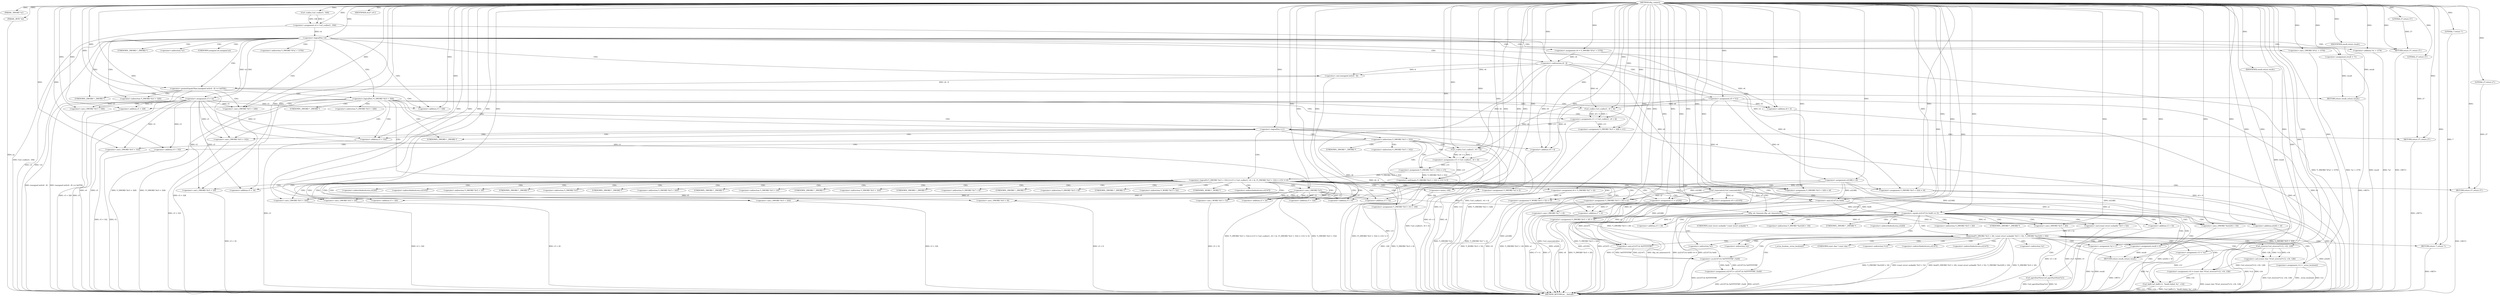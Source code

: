 digraph tftp_connect {  
"1000114" [label = "(METHOD,tftp_connect)" ]
"1000391" [label = "(METHOD_RETURN,int __fastcall)" ]
"1000115" [label = "(PARAM,_DWORD *a1)" ]
"1000116" [label = "(PARAM,_BYTE *a2)" ]
"1000131" [label = "(<operator>.assignment,v4 = Curl_ccalloc(1, 336))" ]
"1000133" [label = "(Curl_ccalloc,Curl_ccalloc(1, 336))" ]
"1000136" [label = "(<operator>.assignment,a1[188] = v4)" ]
"1000142" [label = "(<operator>.logicalNot,!v4)" ]
"1000144" [label = "(RETURN,return 27;,return 27;)" ]
"1000145" [label = "(LITERAL,27,return 27;)" ]
"1000146" [label = "(<operator>.assignment,v5 = v4)" ]
"1000149" [label = "(<operator>.assignment,v6 = *(_DWORD *)(*a1 + 1576))" ]
"1000152" [label = "(<operator>.cast,(_DWORD *)(*a1 + 1576))" ]
"1000154" [label = "(<operator>.addition,*a1 + 1576)" ]
"1000159" [label = "(IDENTIFIER,v6,if ( v6 ))" ]
"1000161" [label = "(<operator>.assignment,result = 71)" ]
"1000165" [label = "(<operator>.greaterEqualsThan,(unsigned int)(v6 - 8) >= 0xFFB1)" ]
"1000166" [label = "(<operator>.cast,(unsigned int)(v6 - 8))" ]
"1000168" [label = "(<operator>.subtraction,v6 - 8)" ]
"1000172" [label = "(RETURN,return result;,return result;)" ]
"1000173" [label = "(IDENTIFIER,result,return result;)" ]
"1000176" [label = "(<operator>.assignment,v6 = 512)" ]
"1000180" [label = "(<operator>.logicalNot,!*(_DWORD *)(v5 + 328))" ]
"1000182" [label = "(<operator>.cast,(_DWORD *)(v5 + 328))" ]
"1000184" [label = "(<operator>.addition,v5 + 328)" ]
"1000188" [label = "(<operator>.assignment,v11 = Curl_ccalloc(1, v6 + 4))" ]
"1000190" [label = "(Curl_ccalloc,Curl_ccalloc(1, v6 + 4))" ]
"1000192" [label = "(<operator>.addition,v6 + 4)" ]
"1000195" [label = "(<operator>.assignment,*(_DWORD *)(v5 + 328) = v11)" ]
"1000197" [label = "(<operator>.cast,(_DWORD *)(v5 + 328))" ]
"1000199" [label = "(<operator>.addition,v5 + 328)" ]
"1000204" [label = "(<operator>.logicalNot,!v11)" ]
"1000206" [label = "(RETURN,return 27;,return 27;)" ]
"1000207" [label = "(LITERAL,27,return 27;)" ]
"1000209" [label = "(<operator>.logicalOr,*(_DWORD *)(v5 + 332) || (v15 = Curl_ccalloc(1, v6 + 4), (*(_DWORD *)(v5 + 332) = v15) != 0))" ]
"1000211" [label = "(<operator>.cast,(_DWORD *)(v5 + 332))" ]
"1000213" [label = "(<operator>.addition,v5 + 332)" ]
"1000217" [label = "(<operator>.assignment,v15 = Curl_ccalloc(1, v6 + 4))" ]
"1000219" [label = "(Curl_ccalloc,Curl_ccalloc(1, v6 + 4))" ]
"1000221" [label = "(<operator>.addition,v6 + 4)" ]
"1000224" [label = "(<operator>.notEquals,(*(_DWORD *)(v5 + 332) = v15) != 0)" ]
"1000225" [label = "(<operator>.assignment,*(_DWORD *)(v5 + 332) = v15)" ]
"1000227" [label = "(<operator>.cast,(_DWORD *)(v5 + 332))" ]
"1000229" [label = "(<operator>.addition,v5 + 332)" ]
"1000235" [label = "(Curl_conncontrol,Curl_conncontrol(a1, 1))" ]
"1000238" [label = "(<operator>.assignment,v7 = a1[20])" ]
"1000243" [label = "(<operator>.assignment,v8 = a1[105])" ]
"1000248" [label = "(<operator>.assignment,*(_DWORD *)(v5 + 16) = a1)" ]
"1000250" [label = "(<operator>.cast,(_DWORD *)(v5 + 16))" ]
"1000252" [label = "(<operator>.addition,v5 + 16)" ]
"1000256" [label = "(<operator>.assignment,*(_DWORD *)v5 = 0)" ]
"1000258" [label = "(<operator>.cast,(_DWORD *)v5)" ]
"1000262" [label = "(<operator>.assignment,*(_DWORD *)(v5 + 320) = v6)" ]
"1000264" [label = "(<operator>.cast,(_DWORD *)(v5 + 320))" ]
"1000266" [label = "(<operator>.addition,v5 + 320)" ]
"1000270" [label = "(<operator>.assignment,*(_DWORD *)(v5 + 20) = v8)" ]
"1000272" [label = "(<operator>.cast,(_DWORD *)(v5 + 20))" ]
"1000274" [label = "(<operator>.addition,v5 + 20)" ]
"1000278" [label = "(<operator>.assignment,*(_DWORD *)(v5 + 324) = v6)" ]
"1000280" [label = "(<operator>.cast,(_DWORD *)(v5 + 324))" ]
"1000282" [label = "(<operator>.addition,v5 + 324)" ]
"1000286" [label = "(<operator>.assignment,v9 = *(_DWORD *)(v7 + 4))" ]
"1000289" [label = "(<operator>.cast,(_DWORD *)(v7 + 4))" ]
"1000291" [label = "(<operator>.addition,v7 + 4)" ]
"1000294" [label = "(<operator>.assignment,*(_DWORD *)(v5 + 8) = -100)" ]
"1000296" [label = "(<operator>.cast,(_DWORD *)(v5 + 8))" ]
"1000298" [label = "(<operator>.addition,v5 + 8)" ]
"1000301" [label = "(<operator>.minus,-100)" ]
"1000303" [label = "(<operator>.assignment,*(_WORD *)(v5 + 52) = v9)" ]
"1000305" [label = "(<operator>.cast,(_WORD *)(v5 + 52))" ]
"1000307" [label = "(<operator>.addition,v5 + 52)" ]
"1000311" [label = "(tftp_set_timeouts,tftp_set_timeouts(v5))" ]
"1000314" [label = "(<operator>.equals,(a1[147] & 0x40) == 0)" ]
"1000315" [label = "(<operator>.and,a1[147] & 0x40)" ]
"1000323" [label = "(bind,bind(*(_DWORD *)(v5 + 20), (const struct sockaddr *)(v5 + 52), *(_DWORD *)(a1[20] + 16)))" ]
"1000325" [label = "(<operator>.cast,(_DWORD *)(v5 + 20))" ]
"1000327" [label = "(<operator>.addition,v5 + 20)" ]
"1000330" [label = "(<operator>.cast,(const struct sockaddr *)(v5 + 52))" ]
"1000332" [label = "(<operator>.addition,v5 + 52)" ]
"1000336" [label = "(<operator>.cast,(_DWORD *)(a1[20] + 16))" ]
"1000338" [label = "(<operator>.addition,a1[20] + 16)" ]
"1000344" [label = "(<operator>.assignment,v13 = *a1)" ]
"1000348" [label = "(<operator>.assignment,v12 = _errno_location())" ]
"1000351" [label = "(<operator>.assignment,v14 = (const char *)Curl_strerror(*v12, v16, 128))" ]
"1000353" [label = "(<operator>.cast,(const char *)Curl_strerror(*v12, v16, 128))" ]
"1000355" [label = "(Curl_strerror,Curl_strerror(*v12, v16, 128))" ]
"1000360" [label = "(Curl_failf,Curl_failf(v13, \"bind() failed; %s\", v14))" ]
"1000364" [label = "(RETURN,return 7;,return 7;)" ]
"1000365" [label = "(LITERAL,7,return 7;)" ]
"1000366" [label = "(<operator>.assignment,a1[147] = a1[147] & 0xFFFFFFBF | 0x40)" ]
"1000370" [label = "(<operator>.or,a1[147] & 0xFFFFFFBF | 0x40)" ]
"1000371" [label = "(<operator>.and,a1[147] & 0xFFFFFFBF)" ]
"1000377" [label = "(Curl_pgrsStartNow,Curl_pgrsStartNow(*a1))" ]
"1000380" [label = "(<operator>.assignment,result = 0)" ]
"1000383" [label = "(<operator>.assignment,*a2 = 1)" ]
"1000387" [label = "(RETURN,return result;,return result;)" ]
"1000388" [label = "(IDENTIFIER,result,return result;)" ]
"1000389" [label = "(RETURN,return 27;,return 27;)" ]
"1000390" [label = "(LITERAL,27,return 27;)" ]
"1000151" [label = "(<operator>.indirection,*(_DWORD *)(*a1 + 1576))" ]
"1000153" [label = "(UNKNOWN,_DWORD *,_DWORD *)" ]
"1000155" [label = "(<operator>.indirection,*a1)" ]
"1000167" [label = "(UNKNOWN,unsigned int,unsigned int)" ]
"1000181" [label = "(<operator>.indirection,*(_DWORD *)(v5 + 328))" ]
"1000183" [label = "(UNKNOWN,_DWORD *,_DWORD *)" ]
"1000196" [label = "(<operator>.indirection,*(_DWORD *)(v5 + 328))" ]
"1000198" [label = "(UNKNOWN,_DWORD *,_DWORD *)" ]
"1000210" [label = "(<operator>.indirection,*(_DWORD *)(v5 + 332))" ]
"1000212" [label = "(UNKNOWN,_DWORD *,_DWORD *)" ]
"1000226" [label = "(<operator>.indirection,*(_DWORD *)(v5 + 332))" ]
"1000228" [label = "(UNKNOWN,_DWORD *,_DWORD *)" ]
"1000240" [label = "(<operator>.indirectIndexAccess,a1[20])" ]
"1000245" [label = "(<operator>.indirectIndexAccess,a1[105])" ]
"1000249" [label = "(<operator>.indirection,*(_DWORD *)(v5 + 16))" ]
"1000251" [label = "(UNKNOWN,_DWORD *,_DWORD *)" ]
"1000257" [label = "(<operator>.indirection,*(_DWORD *)v5)" ]
"1000259" [label = "(UNKNOWN,_DWORD *,_DWORD *)" ]
"1000263" [label = "(<operator>.indirection,*(_DWORD *)(v5 + 320))" ]
"1000265" [label = "(UNKNOWN,_DWORD *,_DWORD *)" ]
"1000271" [label = "(<operator>.indirection,*(_DWORD *)(v5 + 20))" ]
"1000273" [label = "(UNKNOWN,_DWORD *,_DWORD *)" ]
"1000279" [label = "(<operator>.indirection,*(_DWORD *)(v5 + 324))" ]
"1000281" [label = "(UNKNOWN,_DWORD *,_DWORD *)" ]
"1000288" [label = "(<operator>.indirection,*(_DWORD *)(v7 + 4))" ]
"1000290" [label = "(UNKNOWN,_DWORD *,_DWORD *)" ]
"1000295" [label = "(<operator>.indirection,*(_DWORD *)(v5 + 8))" ]
"1000297" [label = "(UNKNOWN,_DWORD *,_DWORD *)" ]
"1000304" [label = "(<operator>.indirection,*(_WORD *)(v5 + 52))" ]
"1000306" [label = "(UNKNOWN,_WORD *,_WORD *)" ]
"1000316" [label = "(<operator>.indirectIndexAccess,a1[147])" ]
"1000324" [label = "(<operator>.indirection,*(_DWORD *)(v5 + 20))" ]
"1000326" [label = "(UNKNOWN,_DWORD *,_DWORD *)" ]
"1000331" [label = "(UNKNOWN,const struct sockaddr *,const struct sockaddr *)" ]
"1000335" [label = "(<operator>.indirection,*(_DWORD *)(a1[20] + 16))" ]
"1000337" [label = "(UNKNOWN,_DWORD *,_DWORD *)" ]
"1000339" [label = "(<operator>.indirectIndexAccess,a1[20])" ]
"1000346" [label = "(<operator>.indirection,*a1)" ]
"1000350" [label = "(_errno_location,_errno_location())" ]
"1000354" [label = "(UNKNOWN,const char *,const char *)" ]
"1000356" [label = "(<operator>.indirection,*v12)" ]
"1000367" [label = "(<operator>.indirectIndexAccess,a1[147])" ]
"1000372" [label = "(<operator>.indirectIndexAccess,a1[147])" ]
"1000378" [label = "(<operator>.indirection,*a1)" ]
"1000384" [label = "(<operator>.indirection,*a2)" ]
  "1000206" -> "1000391"  [ label = "DDG: <RET>"] 
  "1000389" -> "1000391"  [ label = "DDG: <RET>"] 
  "1000364" -> "1000391"  [ label = "DDG: <RET>"] 
  "1000144" -> "1000391"  [ label = "DDG: <RET>"] 
  "1000172" -> "1000391"  [ label = "DDG: <RET>"] 
  "1000387" -> "1000391"  [ label = "DDG: <RET>"] 
  "1000351" -> "1000391"  [ label = "DDG: (const char *)Curl_strerror(*v12, v16, 128)"] 
  "1000190" -> "1000391"  [ label = "DDG: v6 + 4"] 
  "1000325" -> "1000391"  [ label = "DDG: v5 + 20"] 
  "1000180" -> "1000391"  [ label = "DDG: *(_DWORD *)(v5 + 328)"] 
  "1000142" -> "1000391"  [ label = "DDG: v4"] 
  "1000204" -> "1000391"  [ label = "DDG: v11"] 
  "1000199" -> "1000391"  [ label = "DDG: v5"] 
  "1000294" -> "1000391"  [ label = "DDG: *(_DWORD *)(v5 + 8)"] 
  "1000315" -> "1000391"  [ label = "DDG: a1[147]"] 
  "1000323" -> "1000391"  [ label = "DDG: *(_DWORD *)(a1[20] + 16)"] 
  "1000305" -> "1000391"  [ label = "DDG: v5 + 52"] 
  "1000197" -> "1000391"  [ label = "DDG: v5 + 328"] 
  "1000165" -> "1000391"  [ label = "DDG: (unsigned int)(v6 - 8)"] 
  "1000323" -> "1000391"  [ label = "DDG: (const struct sockaddr *)(v5 + 52)"] 
  "1000142" -> "1000391"  [ label = "DDG: !v4"] 
  "1000182" -> "1000391"  [ label = "DDG: v5 + 328"] 
  "1000211" -> "1000391"  [ label = "DDG: v5 + 332"] 
  "1000229" -> "1000391"  [ label = "DDG: v5"] 
  "1000323" -> "1000391"  [ label = "DDG: bind(*(_DWORD *)(v5 + 20), (const struct sockaddr *)(v5 + 52), *(_DWORD *)(a1[20] + 16))"] 
  "1000227" -> "1000391"  [ label = "DDG: v5 + 332"] 
  "1000219" -> "1000391"  [ label = "DDG: v6 + 4"] 
  "1000353" -> "1000391"  [ label = "DDG: Curl_strerror(*v12, v16, 128)"] 
  "1000296" -> "1000391"  [ label = "DDG: v5 + 8"] 
  "1000355" -> "1000391"  [ label = "DDG: *v12"] 
  "1000383" -> "1000391"  [ label = "DDG: *a2"] 
  "1000272" -> "1000391"  [ label = "DDG: v5 + 20"] 
  "1000136" -> "1000391"  [ label = "DDG: a1[188]"] 
  "1000294" -> "1000391"  [ label = "DDG: -100"] 
  "1000366" -> "1000391"  [ label = "DDG: a1[147] & 0xFFFFFFBF | 0x40"] 
  "1000213" -> "1000391"  [ label = "DDG: v5"] 
  "1000264" -> "1000391"  [ label = "DDG: v5 + 320"] 
  "1000131" -> "1000391"  [ label = "DDG: Curl_ccalloc(1, 336)"] 
  "1000291" -> "1000391"  [ label = "DDG: v7"] 
  "1000224" -> "1000391"  [ label = "DDG: (*(_DWORD *)(v5 + 332) = v15) != 0"] 
  "1000180" -> "1000391"  [ label = "DDG: !*(_DWORD *)(v5 + 328)"] 
  "1000204" -> "1000391"  [ label = "DDG: !v11"] 
  "1000146" -> "1000391"  [ label = "DDG: v4"] 
  "1000303" -> "1000391"  [ label = "DDG: v9"] 
  "1000146" -> "1000391"  [ label = "DDG: v5"] 
  "1000154" -> "1000391"  [ label = "DDG: *a1"] 
  "1000280" -> "1000391"  [ label = "DDG: v5 + 324"] 
  "1000188" -> "1000391"  [ label = "DDG: Curl_ccalloc(1, v6 + 4)"] 
  "1000116" -> "1000391"  [ label = "DDG: a2"] 
  "1000270" -> "1000391"  [ label = "DDG: v8"] 
  "1000270" -> "1000391"  [ label = "DDG: *(_DWORD *)(v5 + 20)"] 
  "1000262" -> "1000391"  [ label = "DDG: *(_DWORD *)(v5 + 320)"] 
  "1000303" -> "1000391"  [ label = "DDG: *(_WORD *)(v5 + 52)"] 
  "1000348" -> "1000391"  [ label = "DDG: _errno_location()"] 
  "1000344" -> "1000391"  [ label = "DDG: *a1"] 
  "1000366" -> "1000391"  [ label = "DDG: a1[147]"] 
  "1000377" -> "1000391"  [ label = "DDG: *a1"] 
  "1000286" -> "1000391"  [ label = "DDG: *(_DWORD *)(v7 + 4)"] 
  "1000225" -> "1000391"  [ label = "DDG: v15"] 
  "1000248" -> "1000391"  [ label = "DDG: a1"] 
  "1000360" -> "1000391"  [ label = "DDG: v13"] 
  "1000221" -> "1000391"  [ label = "DDG: v6"] 
  "1000192" -> "1000391"  [ label = "DDG: v6"] 
  "1000278" -> "1000391"  [ label = "DDG: *(_DWORD *)(v5 + 324)"] 
  "1000314" -> "1000391"  [ label = "DDG: (a1[147] & 0x40) == 0"] 
  "1000248" -> "1000391"  [ label = "DDG: *(_DWORD *)(v5 + 16)"] 
  "1000250" -> "1000391"  [ label = "DDG: v5 + 16"] 
  "1000289" -> "1000391"  [ label = "DDG: v7 + 4"] 
  "1000311" -> "1000391"  [ label = "DDG: tftp_set_timeouts(v5)"] 
  "1000330" -> "1000391"  [ label = "DDG: v5 + 52"] 
  "1000348" -> "1000391"  [ label = "DDG: v12"] 
  "1000256" -> "1000391"  [ label = "DDG: *(_DWORD *)v5"] 
  "1000209" -> "1000391"  [ label = "DDG: *(_DWORD *)(v5 + 332) || (v15 = Curl_ccalloc(1, v6 + 4), (*(_DWORD *)(v5 + 332) = v15) != 0)"] 
  "1000314" -> "1000391"  [ label = "DDG: a1[147] & 0x40"] 
  "1000176" -> "1000391"  [ label = "DDG: v6"] 
  "1000377" -> "1000391"  [ label = "DDG: Curl_pgrsStartNow(*a1)"] 
  "1000195" -> "1000391"  [ label = "DDG: *(_DWORD *)(v5 + 328)"] 
  "1000168" -> "1000391"  [ label = "DDG: v6"] 
  "1000338" -> "1000391"  [ label = "DDG: a1[20]"] 
  "1000360" -> "1000391"  [ label = "DDG: v14"] 
  "1000209" -> "1000391"  [ label = "DDG: *(_DWORD *)(v5 + 332)"] 
  "1000152" -> "1000391"  [ label = "DDG: *a1 + 1576"] 
  "1000238" -> "1000391"  [ label = "DDG: a1[20]"] 
  "1000243" -> "1000391"  [ label = "DDG: a1[105]"] 
  "1000336" -> "1000391"  [ label = "DDG: a1[20] + 16"] 
  "1000380" -> "1000391"  [ label = "DDG: result"] 
  "1000370" -> "1000391"  [ label = "DDG: a1[147] & 0xFFFFFFBF"] 
  "1000323" -> "1000391"  [ label = "DDG: *(_DWORD *)(v5 + 20)"] 
  "1000355" -> "1000391"  [ label = "DDG: v16"] 
  "1000311" -> "1000391"  [ label = "DDG: v5"] 
  "1000166" -> "1000391"  [ label = "DDG: v6 - 8"] 
  "1000165" -> "1000391"  [ label = "DDG: (unsigned int)(v6 - 8) >= 0xFFB1"] 
  "1000217" -> "1000391"  [ label = "DDG: Curl_ccalloc(1, v6 + 4)"] 
  "1000161" -> "1000391"  [ label = "DDG: result"] 
  "1000149" -> "1000391"  [ label = "DDG: *(_DWORD *)(*a1 + 1576)"] 
  "1000235" -> "1000391"  [ label = "DDG: Curl_conncontrol(a1, 1)"] 
  "1000278" -> "1000391"  [ label = "DDG: v6"] 
  "1000332" -> "1000391"  [ label = "DDG: v5"] 
  "1000360" -> "1000391"  [ label = "DDG: Curl_failf(v13, \"bind() failed; %s\", v14)"] 
  "1000114" -> "1000115"  [ label = "DDG: "] 
  "1000114" -> "1000116"  [ label = "DDG: "] 
  "1000133" -> "1000131"  [ label = "DDG: 1"] 
  "1000133" -> "1000131"  [ label = "DDG: 336"] 
  "1000114" -> "1000131"  [ label = "DDG: "] 
  "1000114" -> "1000133"  [ label = "DDG: "] 
  "1000131" -> "1000136"  [ label = "DDG: v4"] 
  "1000114" -> "1000136"  [ label = "DDG: "] 
  "1000114" -> "1000142"  [ label = "DDG: "] 
  "1000131" -> "1000142"  [ label = "DDG: v4"] 
  "1000145" -> "1000144"  [ label = "DDG: 27"] 
  "1000114" -> "1000144"  [ label = "DDG: "] 
  "1000114" -> "1000145"  [ label = "DDG: "] 
  "1000142" -> "1000146"  [ label = "DDG: v4"] 
  "1000114" -> "1000146"  [ label = "DDG: "] 
  "1000114" -> "1000149"  [ label = "DDG: "] 
  "1000114" -> "1000152"  [ label = "DDG: "] 
  "1000114" -> "1000154"  [ label = "DDG: "] 
  "1000114" -> "1000159"  [ label = "DDG: "] 
  "1000114" -> "1000161"  [ label = "DDG: "] 
  "1000166" -> "1000165"  [ label = "DDG: v6 - 8"] 
  "1000168" -> "1000166"  [ label = "DDG: v6"] 
  "1000168" -> "1000166"  [ label = "DDG: 8"] 
  "1000149" -> "1000168"  [ label = "DDG: v6"] 
  "1000114" -> "1000168"  [ label = "DDG: "] 
  "1000114" -> "1000165"  [ label = "DDG: "] 
  "1000173" -> "1000172"  [ label = "DDG: result"] 
  "1000161" -> "1000172"  [ label = "DDG: result"] 
  "1000114" -> "1000173"  [ label = "DDG: "] 
  "1000114" -> "1000176"  [ label = "DDG: "] 
  "1000146" -> "1000182"  [ label = "DDG: v5"] 
  "1000114" -> "1000182"  [ label = "DDG: "] 
  "1000146" -> "1000184"  [ label = "DDG: v5"] 
  "1000114" -> "1000184"  [ label = "DDG: "] 
  "1000190" -> "1000188"  [ label = "DDG: 1"] 
  "1000190" -> "1000188"  [ label = "DDG: v6 + 4"] 
  "1000114" -> "1000188"  [ label = "DDG: "] 
  "1000114" -> "1000190"  [ label = "DDG: "] 
  "1000176" -> "1000190"  [ label = "DDG: v6"] 
  "1000168" -> "1000190"  [ label = "DDG: v6"] 
  "1000176" -> "1000192"  [ label = "DDG: v6"] 
  "1000168" -> "1000192"  [ label = "DDG: v6"] 
  "1000114" -> "1000192"  [ label = "DDG: "] 
  "1000188" -> "1000195"  [ label = "DDG: v11"] 
  "1000114" -> "1000195"  [ label = "DDG: "] 
  "1000114" -> "1000197"  [ label = "DDG: "] 
  "1000146" -> "1000197"  [ label = "DDG: v5"] 
  "1000114" -> "1000199"  [ label = "DDG: "] 
  "1000146" -> "1000199"  [ label = "DDG: v5"] 
  "1000114" -> "1000204"  [ label = "DDG: "] 
  "1000188" -> "1000204"  [ label = "DDG: v11"] 
  "1000207" -> "1000206"  [ label = "DDG: 27"] 
  "1000114" -> "1000206"  [ label = "DDG: "] 
  "1000114" -> "1000207"  [ label = "DDG: "] 
  "1000225" -> "1000209"  [ label = "DDG: *(_DWORD *)(v5 + 332)"] 
  "1000114" -> "1000211"  [ label = "DDG: "] 
  "1000146" -> "1000211"  [ label = "DDG: v5"] 
  "1000114" -> "1000213"  [ label = "DDG: "] 
  "1000146" -> "1000213"  [ label = "DDG: v5"] 
  "1000219" -> "1000217"  [ label = "DDG: 1"] 
  "1000219" -> "1000217"  [ label = "DDG: v6 + 4"] 
  "1000114" -> "1000217"  [ label = "DDG: "] 
  "1000114" -> "1000219"  [ label = "DDG: "] 
  "1000176" -> "1000219"  [ label = "DDG: v6"] 
  "1000168" -> "1000219"  [ label = "DDG: v6"] 
  "1000176" -> "1000221"  [ label = "DDG: v6"] 
  "1000168" -> "1000221"  [ label = "DDG: v6"] 
  "1000114" -> "1000221"  [ label = "DDG: "] 
  "1000225" -> "1000224"  [ label = "DDG: *(_DWORD *)(v5 + 332)"] 
  "1000217" -> "1000224"  [ label = "DDG: v15"] 
  "1000114" -> "1000224"  [ label = "DDG: "] 
  "1000114" -> "1000227"  [ label = "DDG: "] 
  "1000146" -> "1000227"  [ label = "DDG: v5"] 
  "1000114" -> "1000229"  [ label = "DDG: "] 
  "1000146" -> "1000229"  [ label = "DDG: v5"] 
  "1000217" -> "1000225"  [ label = "DDG: v15"] 
  "1000114" -> "1000225"  [ label = "DDG: "] 
  "1000136" -> "1000235"  [ label = "DDG: a1[188]"] 
  "1000114" -> "1000235"  [ label = "DDG: "] 
  "1000235" -> "1000238"  [ label = "DDG: a1"] 
  "1000114" -> "1000238"  [ label = "DDG: "] 
  "1000235" -> "1000243"  [ label = "DDG: a1"] 
  "1000114" -> "1000243"  [ label = "DDG: "] 
  "1000136" -> "1000248"  [ label = "DDG: a1[188]"] 
  "1000235" -> "1000248"  [ label = "DDG: a1"] 
  "1000114" -> "1000248"  [ label = "DDG: "] 
  "1000114" -> "1000250"  [ label = "DDG: "] 
  "1000146" -> "1000250"  [ label = "DDG: v5"] 
  "1000114" -> "1000252"  [ label = "DDG: "] 
  "1000146" -> "1000252"  [ label = "DDG: v5"] 
  "1000114" -> "1000256"  [ label = "DDG: "] 
  "1000114" -> "1000258"  [ label = "DDG: "] 
  "1000146" -> "1000258"  [ label = "DDG: v5"] 
  "1000176" -> "1000262"  [ label = "DDG: v6"] 
  "1000168" -> "1000262"  [ label = "DDG: v6"] 
  "1000114" -> "1000262"  [ label = "DDG: "] 
  "1000258" -> "1000264"  [ label = "DDG: v5"] 
  "1000114" -> "1000264"  [ label = "DDG: "] 
  "1000258" -> "1000266"  [ label = "DDG: v5"] 
  "1000114" -> "1000266"  [ label = "DDG: "] 
  "1000243" -> "1000270"  [ label = "DDG: v8"] 
  "1000114" -> "1000270"  [ label = "DDG: "] 
  "1000114" -> "1000272"  [ label = "DDG: "] 
  "1000258" -> "1000272"  [ label = "DDG: v5"] 
  "1000114" -> "1000274"  [ label = "DDG: "] 
  "1000258" -> "1000274"  [ label = "DDG: v5"] 
  "1000114" -> "1000278"  [ label = "DDG: "] 
  "1000176" -> "1000278"  [ label = "DDG: v6"] 
  "1000168" -> "1000278"  [ label = "DDG: v6"] 
  "1000114" -> "1000280"  [ label = "DDG: "] 
  "1000258" -> "1000280"  [ label = "DDG: v5"] 
  "1000114" -> "1000282"  [ label = "DDG: "] 
  "1000258" -> "1000282"  [ label = "DDG: v5"] 
  "1000114" -> "1000286"  [ label = "DDG: "] 
  "1000238" -> "1000289"  [ label = "DDG: v7"] 
  "1000114" -> "1000289"  [ label = "DDG: "] 
  "1000238" -> "1000291"  [ label = "DDG: v7"] 
  "1000114" -> "1000291"  [ label = "DDG: "] 
  "1000301" -> "1000294"  [ label = "DDG: 100"] 
  "1000114" -> "1000296"  [ label = "DDG: "] 
  "1000258" -> "1000296"  [ label = "DDG: v5"] 
  "1000114" -> "1000298"  [ label = "DDG: "] 
  "1000258" -> "1000298"  [ label = "DDG: v5"] 
  "1000114" -> "1000301"  [ label = "DDG: "] 
  "1000286" -> "1000303"  [ label = "DDG: v9"] 
  "1000114" -> "1000303"  [ label = "DDG: "] 
  "1000114" -> "1000305"  [ label = "DDG: "] 
  "1000258" -> "1000305"  [ label = "DDG: v5"] 
  "1000114" -> "1000307"  [ label = "DDG: "] 
  "1000258" -> "1000307"  [ label = "DDG: v5"] 
  "1000114" -> "1000311"  [ label = "DDG: "] 
  "1000258" -> "1000311"  [ label = "DDG: v5"] 
  "1000315" -> "1000314"  [ label = "DDG: a1[147]"] 
  "1000315" -> "1000314"  [ label = "DDG: 0x40"] 
  "1000136" -> "1000315"  [ label = "DDG: a1[188]"] 
  "1000235" -> "1000315"  [ label = "DDG: a1"] 
  "1000114" -> "1000315"  [ label = "DDG: "] 
  "1000114" -> "1000314"  [ label = "DDG: "] 
  "1000270" -> "1000323"  [ label = "DDG: *(_DWORD *)(v5 + 20)"] 
  "1000311" -> "1000325"  [ label = "DDG: v5"] 
  "1000114" -> "1000325"  [ label = "DDG: "] 
  "1000311" -> "1000327"  [ label = "DDG: v5"] 
  "1000114" -> "1000327"  [ label = "DDG: "] 
  "1000330" -> "1000323"  [ label = "DDG: v5 + 52"] 
  "1000114" -> "1000330"  [ label = "DDG: "] 
  "1000311" -> "1000330"  [ label = "DDG: v5"] 
  "1000114" -> "1000332"  [ label = "DDG: "] 
  "1000311" -> "1000332"  [ label = "DDG: v5"] 
  "1000136" -> "1000336"  [ label = "DDG: a1[188]"] 
  "1000235" -> "1000336"  [ label = "DDG: a1"] 
  "1000114" -> "1000336"  [ label = "DDG: "] 
  "1000136" -> "1000338"  [ label = "DDG: a1[188]"] 
  "1000235" -> "1000338"  [ label = "DDG: a1"] 
  "1000114" -> "1000338"  [ label = "DDG: "] 
  "1000114" -> "1000344"  [ label = "DDG: "] 
  "1000114" -> "1000348"  [ label = "DDG: "] 
  "1000353" -> "1000351"  [ label = "DDG: Curl_strerror(*v12, v16, 128)"] 
  "1000114" -> "1000351"  [ label = "DDG: "] 
  "1000355" -> "1000353"  [ label = "DDG: *v12"] 
  "1000355" -> "1000353"  [ label = "DDG: v16"] 
  "1000355" -> "1000353"  [ label = "DDG: 128"] 
  "1000114" -> "1000355"  [ label = "DDG: "] 
  "1000344" -> "1000360"  [ label = "DDG: v13"] 
  "1000114" -> "1000360"  [ label = "DDG: "] 
  "1000351" -> "1000360"  [ label = "DDG: v14"] 
  "1000365" -> "1000364"  [ label = "DDG: 7"] 
  "1000114" -> "1000364"  [ label = "DDG: "] 
  "1000114" -> "1000365"  [ label = "DDG: "] 
  "1000370" -> "1000366"  [ label = "DDG: a1[147] & 0xFFFFFFBF"] 
  "1000370" -> "1000366"  [ label = "DDG: 0x40"] 
  "1000371" -> "1000370"  [ label = "DDG: a1[147]"] 
  "1000371" -> "1000370"  [ label = "DDG: 0xFFFFFFBF"] 
  "1000315" -> "1000371"  [ label = "DDG: a1[147]"] 
  "1000136" -> "1000371"  [ label = "DDG: a1[188]"] 
  "1000235" -> "1000371"  [ label = "DDG: a1"] 
  "1000114" -> "1000371"  [ label = "DDG: "] 
  "1000114" -> "1000370"  [ label = "DDG: "] 
  "1000114" -> "1000380"  [ label = "DDG: "] 
  "1000114" -> "1000383"  [ label = "DDG: "] 
  "1000388" -> "1000387"  [ label = "DDG: result"] 
  "1000380" -> "1000387"  [ label = "DDG: result"] 
  "1000114" -> "1000388"  [ label = "DDG: "] 
  "1000390" -> "1000389"  [ label = "DDG: 27"] 
  "1000114" -> "1000389"  [ label = "DDG: "] 
  "1000114" -> "1000390"  [ label = "DDG: "] 
  "1000142" -> "1000144"  [ label = "CDG: "] 
  "1000142" -> "1000155"  [ label = "CDG: "] 
  "1000142" -> "1000154"  [ label = "CDG: "] 
  "1000142" -> "1000153"  [ label = "CDG: "] 
  "1000142" -> "1000152"  [ label = "CDG: "] 
  "1000142" -> "1000151"  [ label = "CDG: "] 
  "1000142" -> "1000149"  [ label = "CDG: "] 
  "1000142" -> "1000146"  [ label = "CDG: "] 
  "1000142" -> "1000176"  [ label = "CDG: "] 
  "1000142" -> "1000168"  [ label = "CDG: "] 
  "1000142" -> "1000167"  [ label = "CDG: "] 
  "1000142" -> "1000166"  [ label = "CDG: "] 
  "1000142" -> "1000165"  [ label = "CDG: "] 
  "1000142" -> "1000161"  [ label = "CDG: "] 
  "1000142" -> "1000184"  [ label = "CDG: "] 
  "1000142" -> "1000183"  [ label = "CDG: "] 
  "1000142" -> "1000182"  [ label = "CDG: "] 
  "1000142" -> "1000181"  [ label = "CDG: "] 
  "1000142" -> "1000180"  [ label = "CDG: "] 
  "1000165" -> "1000172"  [ label = "CDG: "] 
  "1000165" -> "1000184"  [ label = "CDG: "] 
  "1000165" -> "1000183"  [ label = "CDG: "] 
  "1000165" -> "1000182"  [ label = "CDG: "] 
  "1000165" -> "1000181"  [ label = "CDG: "] 
  "1000165" -> "1000180"  [ label = "CDG: "] 
  "1000180" -> "1000192"  [ label = "CDG: "] 
  "1000180" -> "1000190"  [ label = "CDG: "] 
  "1000180" -> "1000188"  [ label = "CDG: "] 
  "1000180" -> "1000204"  [ label = "CDG: "] 
  "1000180" -> "1000199"  [ label = "CDG: "] 
  "1000180" -> "1000198"  [ label = "CDG: "] 
  "1000180" -> "1000197"  [ label = "CDG: "] 
  "1000180" -> "1000196"  [ label = "CDG: "] 
  "1000180" -> "1000195"  [ label = "CDG: "] 
  "1000180" -> "1000213"  [ label = "CDG: "] 
  "1000180" -> "1000212"  [ label = "CDG: "] 
  "1000180" -> "1000211"  [ label = "CDG: "] 
  "1000180" -> "1000210"  [ label = "CDG: "] 
  "1000180" -> "1000209"  [ label = "CDG: "] 
  "1000204" -> "1000206"  [ label = "CDG: "] 
  "1000204" -> "1000213"  [ label = "CDG: "] 
  "1000204" -> "1000212"  [ label = "CDG: "] 
  "1000204" -> "1000211"  [ label = "CDG: "] 
  "1000204" -> "1000210"  [ label = "CDG: "] 
  "1000204" -> "1000209"  [ label = "CDG: "] 
  "1000209" -> "1000240"  [ label = "CDG: "] 
  "1000209" -> "1000238"  [ label = "CDG: "] 
  "1000209" -> "1000235"  [ label = "CDG: "] 
  "1000209" -> "1000256"  [ label = "CDG: "] 
  "1000209" -> "1000252"  [ label = "CDG: "] 
  "1000209" -> "1000251"  [ label = "CDG: "] 
  "1000209" -> "1000250"  [ label = "CDG: "] 
  "1000209" -> "1000249"  [ label = "CDG: "] 
  "1000209" -> "1000248"  [ label = "CDG: "] 
  "1000209" -> "1000245"  [ label = "CDG: "] 
  "1000209" -> "1000243"  [ label = "CDG: "] 
  "1000209" -> "1000272"  [ label = "CDG: "] 
  "1000209" -> "1000271"  [ label = "CDG: "] 
  "1000209" -> "1000270"  [ label = "CDG: "] 
  "1000209" -> "1000266"  [ label = "CDG: "] 
  "1000209" -> "1000265"  [ label = "CDG: "] 
  "1000209" -> "1000264"  [ label = "CDG: "] 
  "1000209" -> "1000263"  [ label = "CDG: "] 
  "1000209" -> "1000262"  [ label = "CDG: "] 
  "1000209" -> "1000259"  [ label = "CDG: "] 
  "1000209" -> "1000258"  [ label = "CDG: "] 
  "1000209" -> "1000257"  [ label = "CDG: "] 
  "1000209" -> "1000288"  [ label = "CDG: "] 
  "1000209" -> "1000286"  [ label = "CDG: "] 
  "1000209" -> "1000282"  [ label = "CDG: "] 
  "1000209" -> "1000281"  [ label = "CDG: "] 
  "1000209" -> "1000280"  [ label = "CDG: "] 
  "1000209" -> "1000279"  [ label = "CDG: "] 
  "1000209" -> "1000278"  [ label = "CDG: "] 
  "1000209" -> "1000274"  [ label = "CDG: "] 
  "1000209" -> "1000273"  [ label = "CDG: "] 
  "1000209" -> "1000304"  [ label = "CDG: "] 
  "1000209" -> "1000303"  [ label = "CDG: "] 
  "1000209" -> "1000301"  [ label = "CDG: "] 
  "1000209" -> "1000298"  [ label = "CDG: "] 
  "1000209" -> "1000297"  [ label = "CDG: "] 
  "1000209" -> "1000296"  [ label = "CDG: "] 
  "1000209" -> "1000295"  [ label = "CDG: "] 
  "1000209" -> "1000294"  [ label = "CDG: "] 
  "1000209" -> "1000291"  [ label = "CDG: "] 
  "1000209" -> "1000290"  [ label = "CDG: "] 
  "1000209" -> "1000289"  [ label = "CDG: "] 
  "1000209" -> "1000316"  [ label = "CDG: "] 
  "1000209" -> "1000315"  [ label = "CDG: "] 
  "1000209" -> "1000314"  [ label = "CDG: "] 
  "1000209" -> "1000311"  [ label = "CDG: "] 
  "1000209" -> "1000307"  [ label = "CDG: "] 
  "1000209" -> "1000306"  [ label = "CDG: "] 
  "1000209" -> "1000305"  [ label = "CDG: "] 
  "1000209" -> "1000389"  [ label = "CDG: "] 
  "1000210" -> "1000224"  [ label = "CDG: "] 
  "1000210" -> "1000221"  [ label = "CDG: "] 
  "1000210" -> "1000219"  [ label = "CDG: "] 
  "1000210" -> "1000217"  [ label = "CDG: "] 
  "1000210" -> "1000229"  [ label = "CDG: "] 
  "1000210" -> "1000228"  [ label = "CDG: "] 
  "1000210" -> "1000227"  [ label = "CDG: "] 
  "1000210" -> "1000226"  [ label = "CDG: "] 
  "1000210" -> "1000225"  [ label = "CDG: "] 
  "1000314" -> "1000336"  [ label = "CDG: "] 
  "1000314" -> "1000335"  [ label = "CDG: "] 
  "1000314" -> "1000332"  [ label = "CDG: "] 
  "1000314" -> "1000331"  [ label = "CDG: "] 
  "1000314" -> "1000330"  [ label = "CDG: "] 
  "1000314" -> "1000327"  [ label = "CDG: "] 
  "1000314" -> "1000326"  [ label = "CDG: "] 
  "1000314" -> "1000325"  [ label = "CDG: "] 
  "1000314" -> "1000324"  [ label = "CDG: "] 
  "1000314" -> "1000323"  [ label = "CDG: "] 
  "1000314" -> "1000339"  [ label = "CDG: "] 
  "1000314" -> "1000338"  [ label = "CDG: "] 
  "1000314" -> "1000337"  [ label = "CDG: "] 
  "1000314" -> "1000384"  [ label = "CDG: "] 
  "1000314" -> "1000383"  [ label = "CDG: "] 
  "1000314" -> "1000380"  [ label = "CDG: "] 
  "1000314" -> "1000378"  [ label = "CDG: "] 
  "1000314" -> "1000377"  [ label = "CDG: "] 
  "1000314" -> "1000387"  [ label = "CDG: "] 
  "1000323" -> "1000351"  [ label = "CDG: "] 
  "1000323" -> "1000350"  [ label = "CDG: "] 
  "1000323" -> "1000348"  [ label = "CDG: "] 
  "1000323" -> "1000346"  [ label = "CDG: "] 
  "1000323" -> "1000344"  [ label = "CDG: "] 
  "1000323" -> "1000367"  [ label = "CDG: "] 
  "1000323" -> "1000366"  [ label = "CDG: "] 
  "1000323" -> "1000364"  [ label = "CDG: "] 
  "1000323" -> "1000360"  [ label = "CDG: "] 
  "1000323" -> "1000356"  [ label = "CDG: "] 
  "1000323" -> "1000355"  [ label = "CDG: "] 
  "1000323" -> "1000354"  [ label = "CDG: "] 
  "1000323" -> "1000353"  [ label = "CDG: "] 
  "1000323" -> "1000384"  [ label = "CDG: "] 
  "1000323" -> "1000383"  [ label = "CDG: "] 
  "1000323" -> "1000380"  [ label = "CDG: "] 
  "1000323" -> "1000378"  [ label = "CDG: "] 
  "1000323" -> "1000377"  [ label = "CDG: "] 
  "1000323" -> "1000372"  [ label = "CDG: "] 
  "1000323" -> "1000371"  [ label = "CDG: "] 
  "1000323" -> "1000370"  [ label = "CDG: "] 
  "1000323" -> "1000387"  [ label = "CDG: "] 
}
